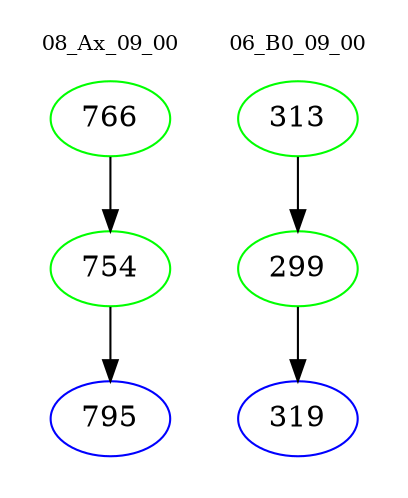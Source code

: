 digraph{
subgraph cluster_0 {
color = white
label = "08_Ax_09_00";
fontsize=10;
T0_766 [label="766", color="green"]
T0_766 -> T0_754 [color="black"]
T0_754 [label="754", color="green"]
T0_754 -> T0_795 [color="black"]
T0_795 [label="795", color="blue"]
}
subgraph cluster_1 {
color = white
label = "06_B0_09_00";
fontsize=10;
T1_313 [label="313", color="green"]
T1_313 -> T1_299 [color="black"]
T1_299 [label="299", color="green"]
T1_299 -> T1_319 [color="black"]
T1_319 [label="319", color="blue"]
}
}
